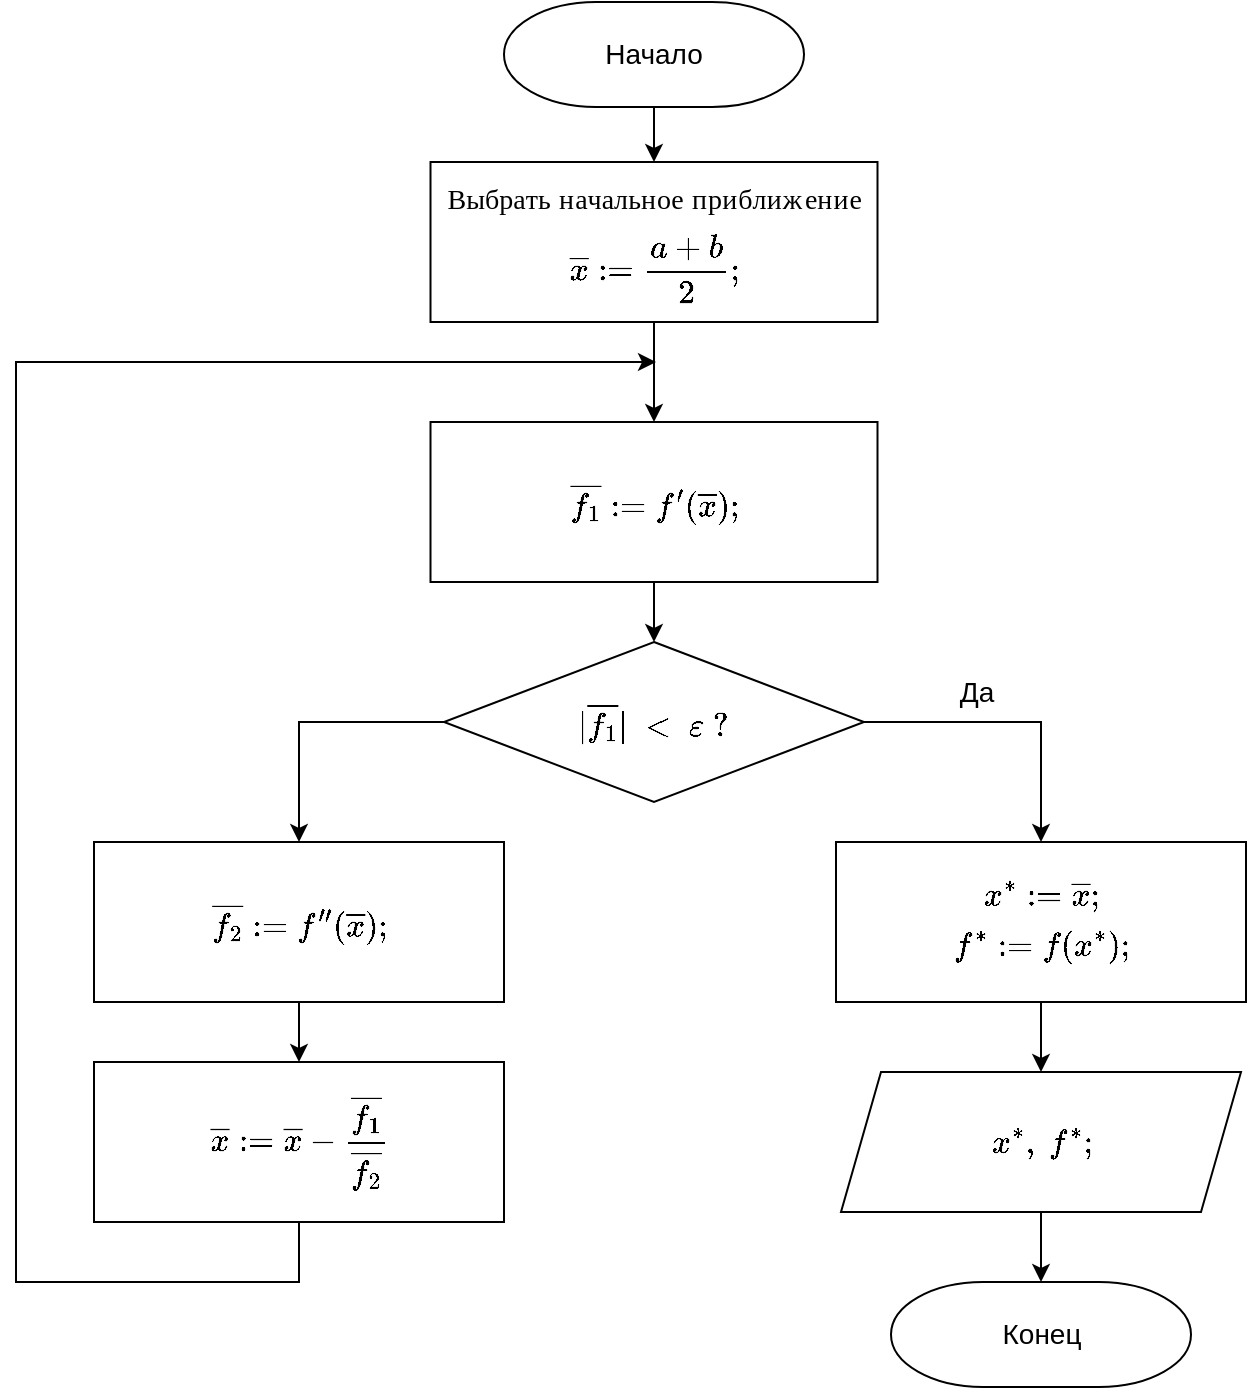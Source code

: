 <mxfile>
    <diagram name="Страница — 1" id="h8AnzWCXBsPaWdk4dMgH">
        <mxGraphModel dx="446" dy="341" grid="1" gridSize="10" guides="1" tooltips="1" connect="1" arrows="1" fold="1" page="1" pageScale="1" pageWidth="827" pageHeight="1169" math="1" shadow="0">
            <root>
                <mxCell id="0"/>
                <mxCell id="1" parent="0"/>
                <mxCell id="32" style="edgeStyle=orthogonalEdgeStyle;rounded=0;html=1;entryX=0.5;entryY=0;entryDx=0;entryDy=0;fontSize=14;endArrow=classic;endFill=1;" parent="1" source="P7Fcce9K3j6FbLcGQpMX-3" target="52" edge="1">
                    <mxGeometry relative="1" as="geometry">
                        <mxPoint x="379" y="90" as="targetPoint"/>
                    </mxGeometry>
                </mxCell>
                <mxCell id="P7Fcce9K3j6FbLcGQpMX-3" value="&lt;font style=&quot;font-size: 14px;&quot;&gt;Начало&lt;/font&gt;" style="strokeWidth=1;html=1;shape=mxgraph.flowchart.terminator;whiteSpace=wrap;strokeColor=default;gradientColor=none;" parent="1" vertex="1">
                    <mxGeometry x="304" y="20" width="150" height="52.5" as="geometry"/>
                </mxCell>
                <mxCell id="P7Fcce9K3j6FbLcGQpMX-35" value="&lt;font style=&quot;font-size: 14px;&quot;&gt;Конец&lt;/font&gt;" style="strokeWidth=1;html=1;shape=mxgraph.flowchart.terminator;whiteSpace=wrap;strokeColor=default;gradientColor=none;" parent="1" vertex="1">
                    <mxGeometry x="497.5" y="660" width="150" height="52.5" as="geometry"/>
                </mxCell>
                <mxCell id="29" style="edgeStyle=orthogonalEdgeStyle;rounded=0;html=1;exitX=0.5;exitY=1;exitDx=0;exitDy=0;endArrow=classic;endFill=1;" parent="1" source="27" target="P7Fcce9K3j6FbLcGQpMX-35" edge="1">
                    <mxGeometry relative="1" as="geometry"/>
                </mxCell>
                <mxCell id="27" value="&lt;font style=&quot;font-size: 14px;&quot;&gt;$$x^*, \ f^*;$$&lt;/font&gt;" style="shape=parallelogram;perimeter=parallelogramPerimeter;whiteSpace=wrap;html=1;fixedSize=1;" parent="1" vertex="1">
                    <mxGeometry x="472.5" y="555" width="200" height="70" as="geometry"/>
                </mxCell>
                <mxCell id="35" style="edgeStyle=none;html=1;exitX=0.5;exitY=1;exitDx=0;exitDy=0;entryX=0.5;entryY=0;entryDx=0;entryDy=0;" parent="1" source="34" target="27" edge="1">
                    <mxGeometry relative="1" as="geometry"/>
                </mxCell>
                <mxCell id="34" value="&lt;font style=&quot;font-size: 14px;&quot;&gt;\begin{multline} \\&lt;br&gt;x^* := \overline{x};\\&lt;br&gt;f^* := f(x^*);\\&lt;br&gt;\\ \end{multline}&lt;/font&gt;" style="rounded=0;whiteSpace=wrap;html=1;strokeColor=default;strokeWidth=1;fontSize=12;gradientColor=none;" parent="1" vertex="1">
                    <mxGeometry x="470.0" y="440" width="205" height="80" as="geometry"/>
                </mxCell>
                <mxCell id="55" style="edgeStyle=none;html=1;exitX=0.5;exitY=1;exitDx=0;exitDy=0;entryX=0.5;entryY=0;entryDx=0;entryDy=0;" parent="1" source="52" target="80" edge="1">
                    <mxGeometry relative="1" as="geometry">
                        <mxPoint x="379" y="190" as="targetPoint"/>
                    </mxGeometry>
                </mxCell>
                <mxCell id="52" value="&lt;font style=&quot;font-size: 14px;&quot;&gt;\begin{multline} \\&lt;br&gt;\text{Выбрать начальное&amp;nbsp;приближение} \\&lt;br&gt;\overline{x} := \frac{a + b}{2}; \\&lt;br&gt;\\ \end{multline}&lt;/font&gt;" style="rounded=0;whiteSpace=wrap;html=1;strokeColor=default;strokeWidth=1;fontSize=12;gradientColor=none;" parent="1" vertex="1">
                    <mxGeometry x="267.25" y="100" width="223.5" height="80" as="geometry"/>
                </mxCell>
                <mxCell id="82" style="edgeStyle=orthogonalEdgeStyle;html=1;exitX=1;exitY=0.5;exitDx=0;exitDy=0;entryX=0.5;entryY=0;entryDx=0;entryDy=0;rounded=0;" edge="1" parent="1" source="59" target="34">
                    <mxGeometry relative="1" as="geometry"/>
                </mxCell>
                <mxCell id="83" style="edgeStyle=orthogonalEdgeStyle;rounded=0;html=1;exitX=0;exitY=0.5;exitDx=0;exitDy=0;entryX=0.5;entryY=0;entryDx=0;entryDy=0;" edge="1" parent="1" source="59" target="63">
                    <mxGeometry relative="1" as="geometry"/>
                </mxCell>
                <mxCell id="59" value="&lt;font style=&quot;font-size: 14px;&quot;&gt;$$|\overline{f_1}| \ &amp;lt; \ \varepsilon \ ?$$&lt;/font&gt;" style="rhombus;whiteSpace=wrap;html=1;" parent="1" vertex="1">
                    <mxGeometry x="274" y="340" width="210" height="80" as="geometry"/>
                </mxCell>
                <mxCell id="69" style="edgeStyle=orthogonalEdgeStyle;rounded=0;html=1;exitX=0.5;exitY=1;exitDx=0;exitDy=0;entryX=0.5;entryY=0;entryDx=0;entryDy=0;" parent="1" source="63" target="68" edge="1">
                    <mxGeometry relative="1" as="geometry"/>
                </mxCell>
                <mxCell id="63" value="&lt;font style=&quot;font-size: 14px;&quot;&gt;\begin{multline} \\&lt;br&gt;\overline{f_2} := f''(\overline{x}); \\&lt;br&gt;\\ \end{multline}&lt;/font&gt;" style="rounded=0;whiteSpace=wrap;html=1;strokeColor=default;strokeWidth=1;fontSize=12;gradientColor=none;" parent="1" vertex="1">
                    <mxGeometry x="99" y="440" width="205" height="80" as="geometry"/>
                </mxCell>
                <mxCell id="67" value="&lt;font style=&quot;font-size: 14px;&quot;&gt;Да&lt;/font&gt;" style="text;html=1;align=center;verticalAlign=middle;resizable=0;points=[];autosize=1;strokeColor=none;fillColor=none;" parent="1" vertex="1">
                    <mxGeometry x="520.0" y="350" width="40" height="30" as="geometry"/>
                </mxCell>
                <mxCell id="85" style="edgeStyle=orthogonalEdgeStyle;rounded=0;html=1;exitX=0.5;exitY=1;exitDx=0;exitDy=0;" edge="1" parent="1" source="68">
                    <mxGeometry relative="1" as="geometry">
                        <mxPoint x="380" y="200" as="targetPoint"/>
                        <Array as="points">
                            <mxPoint x="202" y="660"/>
                            <mxPoint x="60" y="660"/>
                            <mxPoint x="60" y="200"/>
                        </Array>
                    </mxGeometry>
                </mxCell>
                <mxCell id="68" value="&lt;font style=&quot;font-size: 14px;&quot;&gt;\begin{multline} \\&lt;br&gt;\overline{x} := \overline{x} - \frac{\overline{f_1}}{\overline{f_2}}\\&lt;br&gt;\\ \end{multline}&lt;/font&gt;" style="rounded=0;whiteSpace=wrap;html=1;strokeColor=default;strokeWidth=1;fontSize=12;gradientColor=none;" parent="1" vertex="1">
                    <mxGeometry x="99" y="550" width="205" height="80" as="geometry"/>
                </mxCell>
                <mxCell id="81" style="edgeStyle=none;html=1;exitX=0.5;exitY=1;exitDx=0;exitDy=0;entryX=0.5;entryY=0;entryDx=0;entryDy=0;" edge="1" parent="1" source="80" target="59">
                    <mxGeometry relative="1" as="geometry"/>
                </mxCell>
                <mxCell id="80" value="&lt;font style=&quot;font-size: 14px;&quot;&gt;\begin{multline} \\&lt;br&gt;&amp;nbsp;\overline{f_1} := f'(\overline{x}); \\&lt;br&gt;\\ \end{multline}&lt;/font&gt;" style="rounded=0;whiteSpace=wrap;html=1;strokeColor=default;strokeWidth=1;fontSize=12;gradientColor=none;" vertex="1" parent="1">
                    <mxGeometry x="267.25" y="230" width="223.5" height="80" as="geometry"/>
                </mxCell>
            </root>
        </mxGraphModel>
    </diagram>
</mxfile>